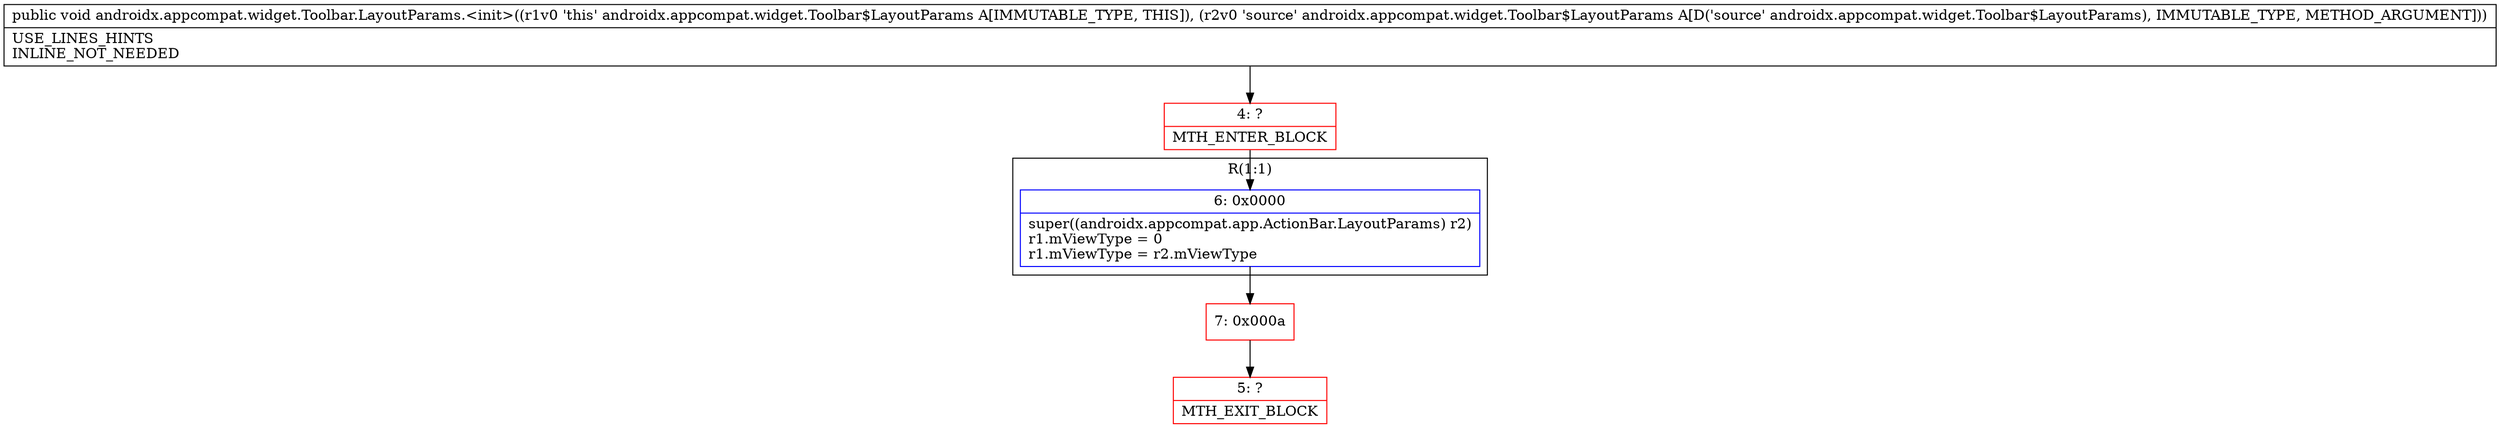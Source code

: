 digraph "CFG forandroidx.appcompat.widget.Toolbar.LayoutParams.\<init\>(Landroidx\/appcompat\/widget\/Toolbar$LayoutParams;)V" {
subgraph cluster_Region_58008026 {
label = "R(1:1)";
node [shape=record,color=blue];
Node_6 [shape=record,label="{6\:\ 0x0000|super((androidx.appcompat.app.ActionBar.LayoutParams) r2)\lr1.mViewType = 0\lr1.mViewType = r2.mViewType\l}"];
}
Node_4 [shape=record,color=red,label="{4\:\ ?|MTH_ENTER_BLOCK\l}"];
Node_7 [shape=record,color=red,label="{7\:\ 0x000a}"];
Node_5 [shape=record,color=red,label="{5\:\ ?|MTH_EXIT_BLOCK\l}"];
MethodNode[shape=record,label="{public void androidx.appcompat.widget.Toolbar.LayoutParams.\<init\>((r1v0 'this' androidx.appcompat.widget.Toolbar$LayoutParams A[IMMUTABLE_TYPE, THIS]), (r2v0 'source' androidx.appcompat.widget.Toolbar$LayoutParams A[D('source' androidx.appcompat.widget.Toolbar$LayoutParams), IMMUTABLE_TYPE, METHOD_ARGUMENT]))  | USE_LINES_HINTS\lINLINE_NOT_NEEDED\l}"];
MethodNode -> Node_4;Node_6 -> Node_7;
Node_4 -> Node_6;
Node_7 -> Node_5;
}

